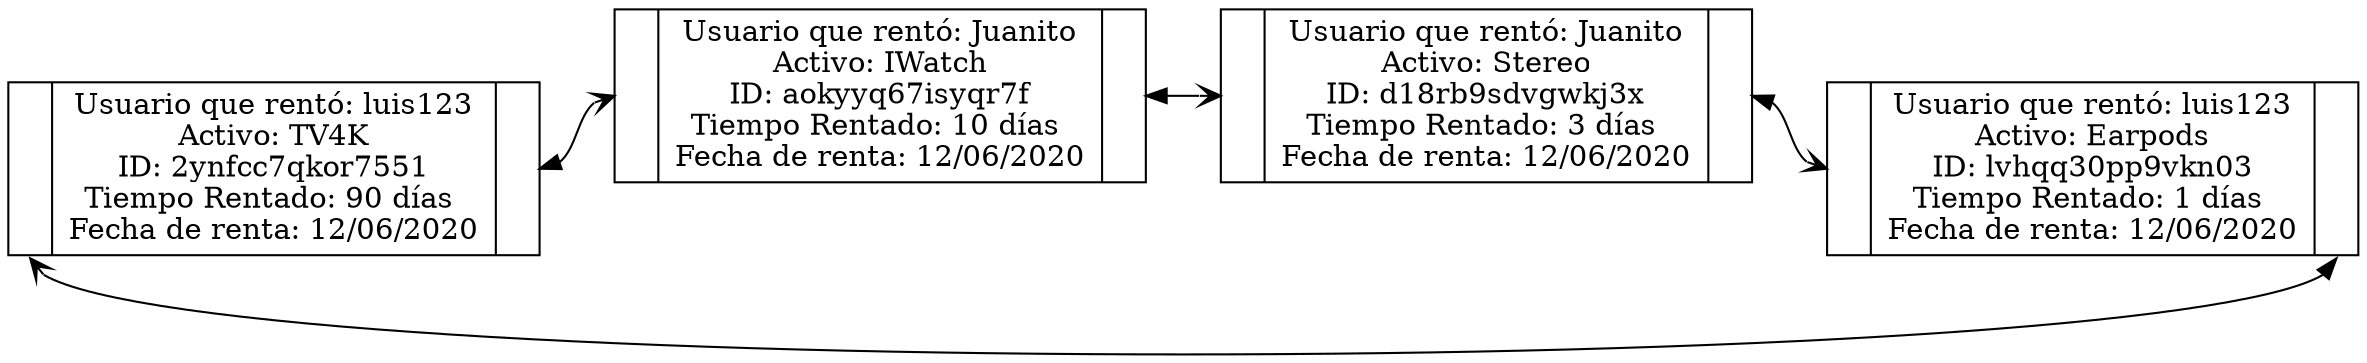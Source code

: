 digraph g{
rankdir=LR;
node [shape=record];
TV4K[label = "{<prev>|Usuario que rentó: luis123\nActivo: TV4K\nID: 2ynfcc7qkor7551\nTiempo Rentado: 90 días \nFecha de renta: 12/06/2020|<next>}"];
IWatch[label = "{<prev>|Usuario que rentó: Juanito\nActivo: IWatch\nID: aokyyq67isyqr7f\nTiempo Rentado: 10 días \nFecha de renta: 12/06/2020|<next>}"];
Stereo[label = "{<prev>|Usuario que rentó: Juanito\nActivo: Stereo\nID: d18rb9sdvgwkj3x\nTiempo Rentado: 3 días \nFecha de renta: 12/06/2020|<next>}"];
Earpods[label = "{<prev>|Usuario que rentó: luis123\nActivo: Earpods\nID: lvhqq30pp9vkn03\nTiempo Rentado: 1 días \nFecha de renta: 12/06/2020|<next>}"];
TV4K:next->IWatch:prev [arrowhead=vee, dir=both, tailclip=false];
IWatch:next->Stereo:prev [arrowhead=vee, dir=both, tailclip=false];
Stereo:next->Earpods:prev [arrowhead=vee, dir=both, tailclip=false];
Earpods:next->TV4K:prev [arrowhead=vee, dir=both, tailclip=false];
}
